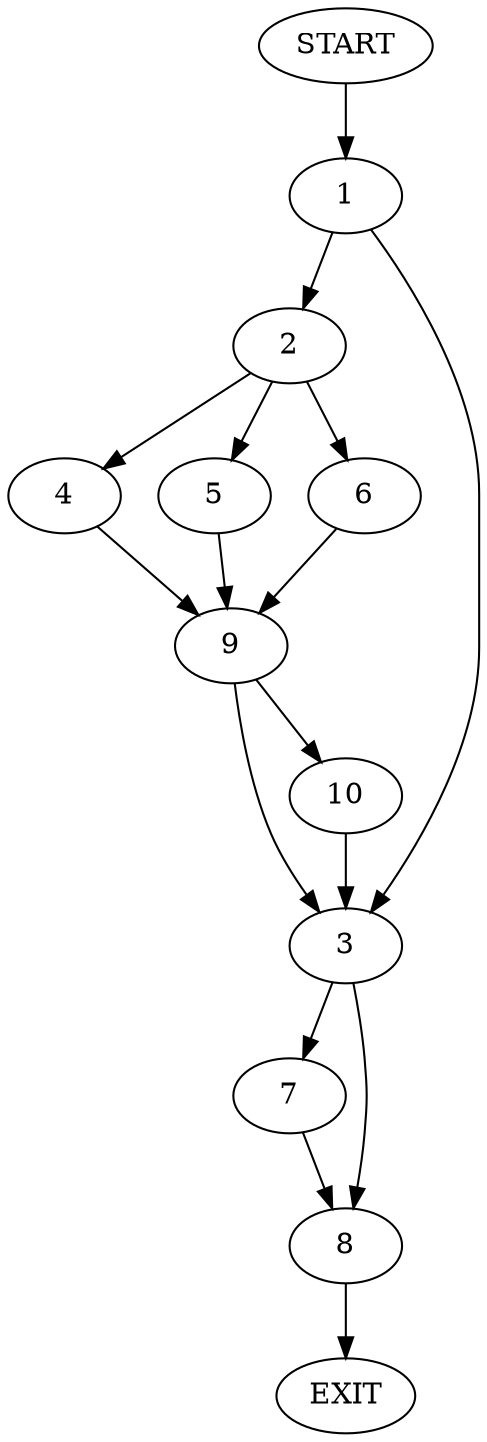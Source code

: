 digraph {
0 [label="START"]
11 [label="EXIT"]
0 -> 1
1 -> 2
1 -> 3
2 -> 4
2 -> 5
2 -> 6
3 -> 7
3 -> 8
4 -> 9
5 -> 9
6 -> 9
9 -> 10
9 -> 3
10 -> 3
8 -> 11
7 -> 8
}
